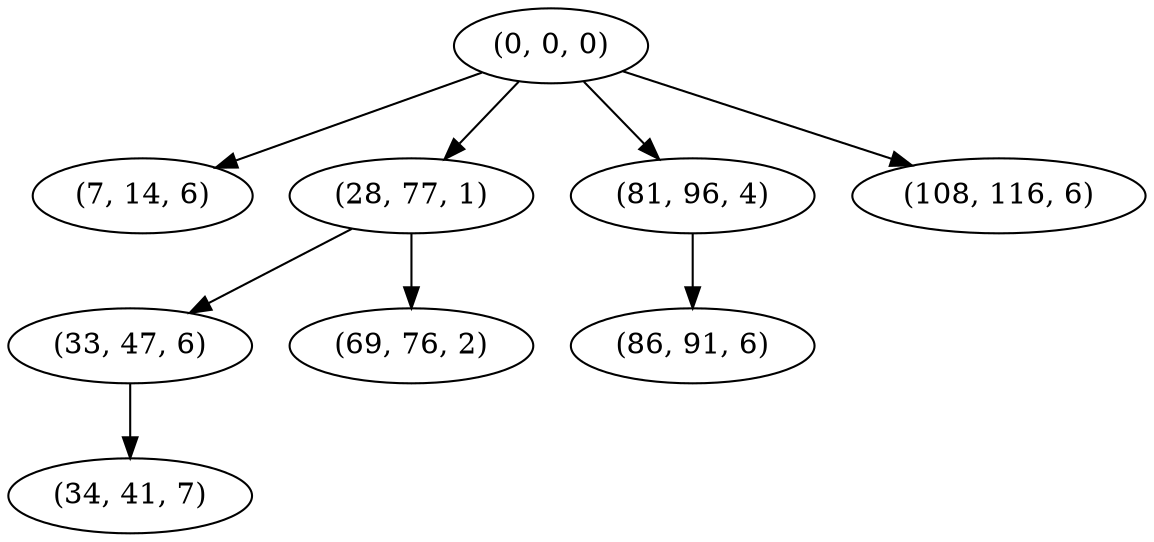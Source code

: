 digraph tree {
    "(0, 0, 0)";
    "(7, 14, 6)";
    "(28, 77, 1)";
    "(33, 47, 6)";
    "(34, 41, 7)";
    "(69, 76, 2)";
    "(81, 96, 4)";
    "(86, 91, 6)";
    "(108, 116, 6)";
    "(0, 0, 0)" -> "(7, 14, 6)";
    "(0, 0, 0)" -> "(28, 77, 1)";
    "(0, 0, 0)" -> "(81, 96, 4)";
    "(0, 0, 0)" -> "(108, 116, 6)";
    "(28, 77, 1)" -> "(33, 47, 6)";
    "(28, 77, 1)" -> "(69, 76, 2)";
    "(33, 47, 6)" -> "(34, 41, 7)";
    "(81, 96, 4)" -> "(86, 91, 6)";
}

